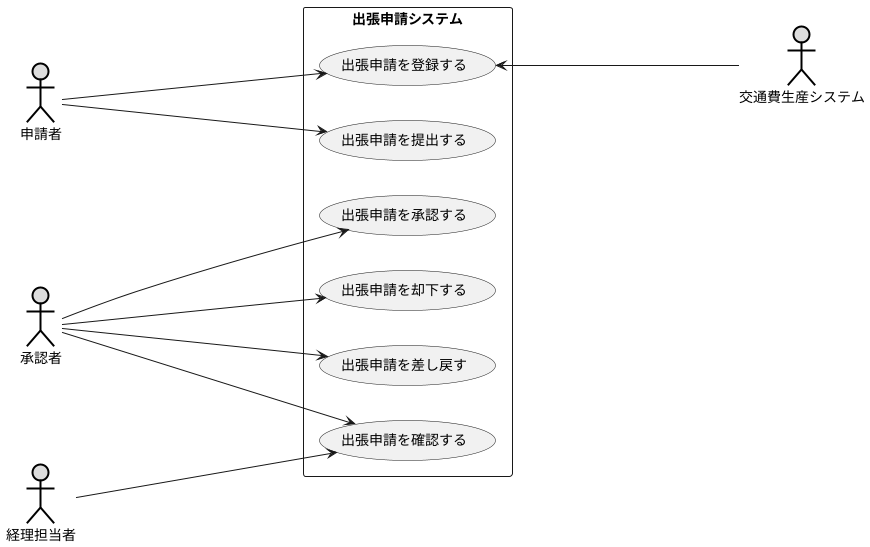 @startuml 演習
left to right direction
actor 申請者 as a#DDDDDD;line:black;line.bold;
actor 承認者 as b#DDDDDD;line:black;line.bold;
actor 経理担当者 as c#DDDDDD;line:black;line.bold;
actor 交通費生産システム as d#DDDDDD;line:black;line.bold;
rectangle 出張申請システム {
usecase  出張申請を登録する as A
usecase 出張申請を提出する as B
usecase 出張申請を承認する as C
usecase 出張申請を却下する as D
usecase 出張申請を差し戻す as E
usecase 出張申請を確認する as F
}
a -----> A
a -----> B
b -----> C
b -----> D
b -----> E
b -----> F
c -----> F
A <----- d
@enduml
